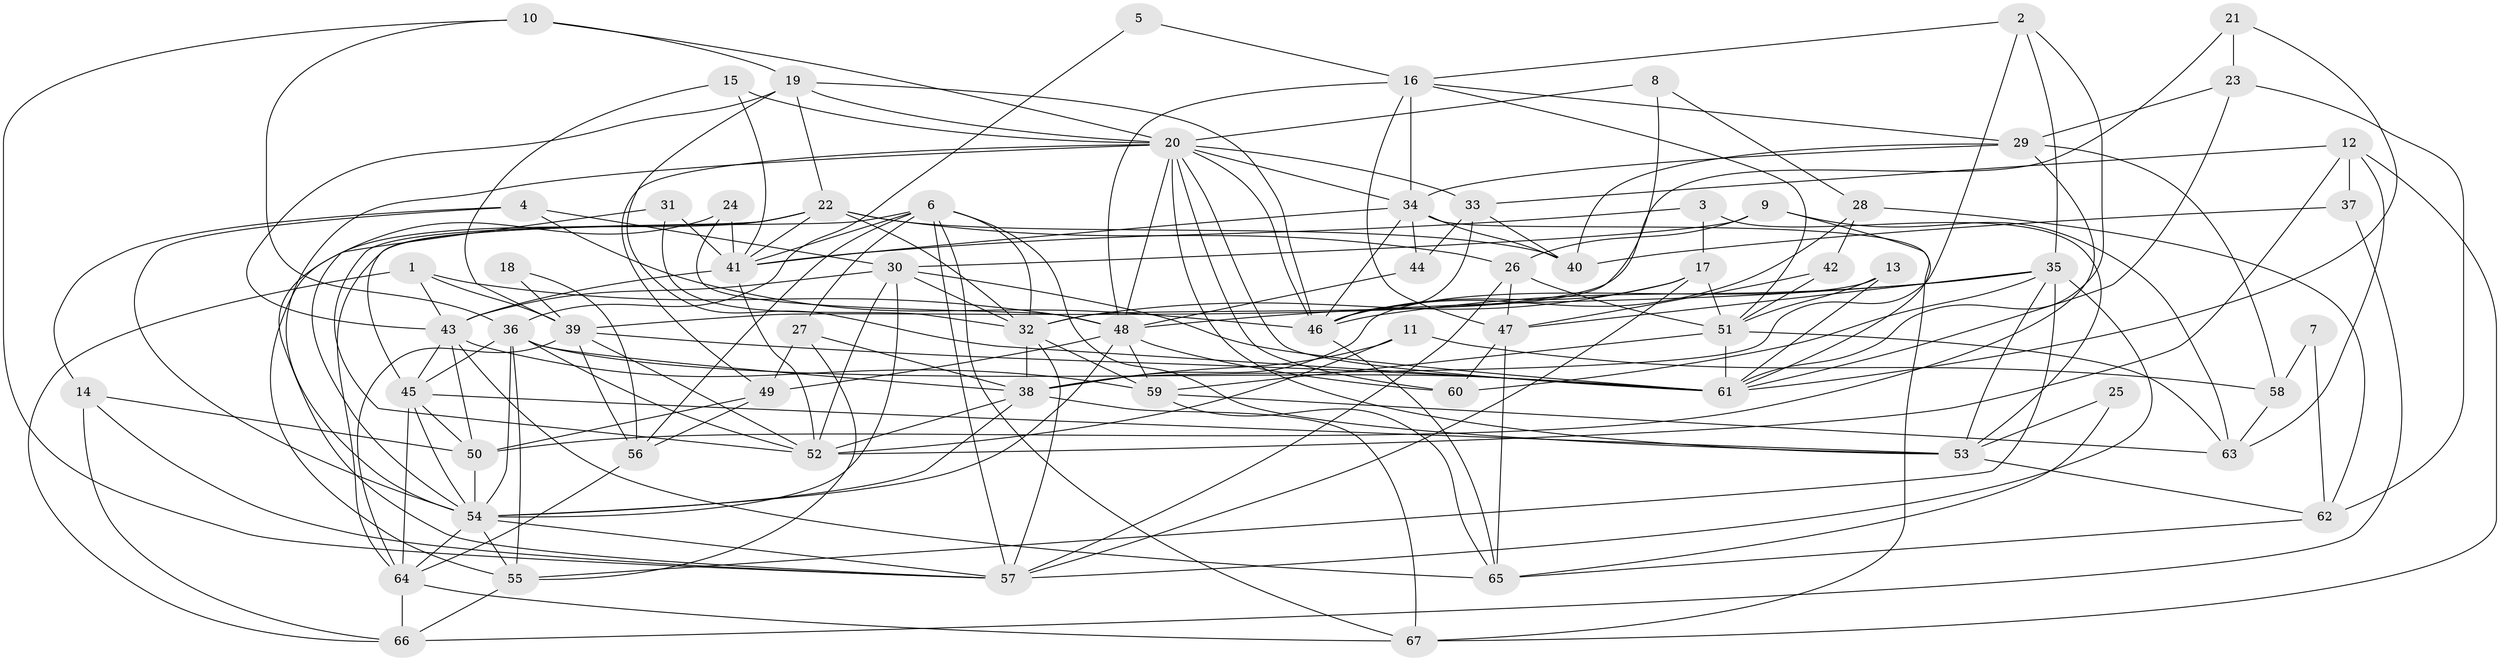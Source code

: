 // original degree distribution, {3: 0.2706766917293233, 4: 0.3082706766917293, 6: 0.09774436090225563, 5: 0.17293233082706766, 2: 0.11278195488721804, 7: 0.022556390977443608, 8: 0.015037593984962405}
// Generated by graph-tools (version 1.1) at 2025/50/03/09/25 03:50:05]
// undirected, 67 vertices, 190 edges
graph export_dot {
graph [start="1"]
  node [color=gray90,style=filled];
  1;
  2;
  3;
  4;
  5;
  6;
  7;
  8;
  9;
  10;
  11;
  12;
  13;
  14;
  15;
  16;
  17;
  18;
  19;
  20;
  21;
  22;
  23;
  24;
  25;
  26;
  27;
  28;
  29;
  30;
  31;
  32;
  33;
  34;
  35;
  36;
  37;
  38;
  39;
  40;
  41;
  42;
  43;
  44;
  45;
  46;
  47;
  48;
  49;
  50;
  51;
  52;
  53;
  54;
  55;
  56;
  57;
  58;
  59;
  60;
  61;
  62;
  63;
  64;
  65;
  66;
  67;
  1 -- 39 [weight=1.0];
  1 -- 43 [weight=1.0];
  1 -- 48 [weight=1.0];
  1 -- 66 [weight=1.0];
  2 -- 16 [weight=1.0];
  2 -- 35 [weight=1.0];
  2 -- 38 [weight=1.0];
  2 -- 61 [weight=1.0];
  3 -- 17 [weight=1.0];
  3 -- 41 [weight=1.0];
  3 -- 53 [weight=1.0];
  4 -- 14 [weight=1.0];
  4 -- 30 [weight=1.0];
  4 -- 46 [weight=1.0];
  4 -- 54 [weight=1.0];
  5 -- 16 [weight=1.0];
  5 -- 36 [weight=1.0];
  6 -- 27 [weight=1.0];
  6 -- 32 [weight=1.0];
  6 -- 41 [weight=1.0];
  6 -- 53 [weight=1.0];
  6 -- 56 [weight=1.0];
  6 -- 57 [weight=1.0];
  6 -- 64 [weight=1.0];
  6 -- 67 [weight=1.0];
  7 -- 58 [weight=1.0];
  7 -- 62 [weight=1.0];
  8 -- 20 [weight=1.0];
  8 -- 28 [weight=1.0];
  8 -- 32 [weight=1.0];
  9 -- 26 [weight=1.0];
  9 -- 30 [weight=1.0];
  9 -- 61 [weight=1.0];
  9 -- 63 [weight=1.0];
  10 -- 19 [weight=1.0];
  10 -- 20 [weight=1.0];
  10 -- 36 [weight=1.0];
  10 -- 57 [weight=1.0];
  11 -- 38 [weight=1.0];
  11 -- 52 [weight=1.0];
  11 -- 58 [weight=1.0];
  12 -- 33 [weight=1.0];
  12 -- 37 [weight=1.0];
  12 -- 52 [weight=1.0];
  12 -- 63 [weight=1.0];
  12 -- 67 [weight=1.0];
  13 -- 38 [weight=1.0];
  13 -- 51 [weight=1.0];
  13 -- 61 [weight=1.0];
  14 -- 50 [weight=1.0];
  14 -- 57 [weight=1.0];
  14 -- 66 [weight=1.0];
  15 -- 20 [weight=1.0];
  15 -- 39 [weight=1.0];
  15 -- 41 [weight=1.0];
  16 -- 29 [weight=1.0];
  16 -- 34 [weight=1.0];
  16 -- 47 [weight=1.0];
  16 -- 48 [weight=1.0];
  16 -- 51 [weight=1.0];
  17 -- 32 [weight=1.0];
  17 -- 46 [weight=1.0];
  17 -- 51 [weight=1.0];
  17 -- 57 [weight=1.0];
  18 -- 39 [weight=1.0];
  18 -- 56 [weight=1.0];
  19 -- 20 [weight=1.0];
  19 -- 22 [weight=1.0];
  19 -- 43 [weight=1.0];
  19 -- 46 [weight=1.0];
  19 -- 61 [weight=1.0];
  20 -- 33 [weight=1.0];
  20 -- 34 [weight=1.0];
  20 -- 46 [weight=1.0];
  20 -- 48 [weight=1.0];
  20 -- 49 [weight=1.0];
  20 -- 53 [weight=1.0];
  20 -- 54 [weight=1.0];
  20 -- 60 [weight=1.0];
  20 -- 61 [weight=1.0];
  21 -- 23 [weight=1.0];
  21 -- 39 [weight=1.0];
  21 -- 61 [weight=1.0];
  22 -- 26 [weight=1.0];
  22 -- 32 [weight=1.0];
  22 -- 40 [weight=1.0];
  22 -- 41 [weight=1.0];
  22 -- 45 [weight=1.0];
  22 -- 52 [weight=2.0];
  22 -- 55 [weight=1.0];
  23 -- 29 [weight=1.0];
  23 -- 61 [weight=1.0];
  23 -- 62 [weight=1.0];
  24 -- 41 [weight=1.0];
  24 -- 48 [weight=1.0];
  24 -- 57 [weight=1.0];
  25 -- 53 [weight=1.0];
  25 -- 65 [weight=1.0];
  26 -- 47 [weight=1.0];
  26 -- 51 [weight=1.0];
  26 -- 57 [weight=1.0];
  27 -- 38 [weight=1.0];
  27 -- 49 [weight=1.0];
  27 -- 55 [weight=1.0];
  28 -- 42 [weight=1.0];
  28 -- 46 [weight=1.0];
  28 -- 62 [weight=1.0];
  29 -- 34 [weight=1.0];
  29 -- 40 [weight=1.0];
  29 -- 50 [weight=1.0];
  29 -- 58 [weight=1.0];
  30 -- 32 [weight=1.0];
  30 -- 43 [weight=1.0];
  30 -- 52 [weight=1.0];
  30 -- 54 [weight=1.0];
  30 -- 61 [weight=1.0];
  31 -- 32 [weight=1.0];
  31 -- 41 [weight=1.0];
  31 -- 54 [weight=1.0];
  32 -- 38 [weight=1.0];
  32 -- 57 [weight=1.0];
  32 -- 59 [weight=1.0];
  33 -- 40 [weight=1.0];
  33 -- 44 [weight=1.0];
  33 -- 46 [weight=1.0];
  34 -- 40 [weight=1.0];
  34 -- 41 [weight=1.0];
  34 -- 44 [weight=1.0];
  34 -- 46 [weight=1.0];
  34 -- 67 [weight=1.0];
  35 -- 46 [weight=1.0];
  35 -- 47 [weight=1.0];
  35 -- 48 [weight=1.0];
  35 -- 53 [weight=1.0];
  35 -- 55 [weight=1.0];
  35 -- 57 [weight=1.0];
  35 -- 60 [weight=1.0];
  36 -- 38 [weight=1.0];
  36 -- 45 [weight=1.0];
  36 -- 52 [weight=1.0];
  36 -- 54 [weight=1.0];
  36 -- 55 [weight=1.0];
  36 -- 61 [weight=1.0];
  37 -- 40 [weight=1.0];
  37 -- 66 [weight=1.0];
  38 -- 52 [weight=1.0];
  38 -- 54 [weight=1.0];
  38 -- 67 [weight=1.0];
  39 -- 52 [weight=1.0];
  39 -- 56 [weight=1.0];
  39 -- 61 [weight=1.0];
  39 -- 64 [weight=1.0];
  41 -- 43 [weight=1.0];
  41 -- 52 [weight=1.0];
  42 -- 47 [weight=1.0];
  42 -- 51 [weight=1.0];
  43 -- 45 [weight=1.0];
  43 -- 50 [weight=1.0];
  43 -- 59 [weight=1.0];
  43 -- 65 [weight=1.0];
  44 -- 48 [weight=1.0];
  45 -- 50 [weight=1.0];
  45 -- 53 [weight=2.0];
  45 -- 54 [weight=1.0];
  45 -- 64 [weight=1.0];
  46 -- 65 [weight=1.0];
  47 -- 60 [weight=1.0];
  47 -- 65 [weight=1.0];
  48 -- 49 [weight=1.0];
  48 -- 54 [weight=1.0];
  48 -- 59 [weight=1.0];
  48 -- 60 [weight=1.0];
  49 -- 50 [weight=1.0];
  49 -- 56 [weight=1.0];
  50 -- 54 [weight=1.0];
  51 -- 59 [weight=1.0];
  51 -- 61 [weight=1.0];
  51 -- 63 [weight=1.0];
  53 -- 62 [weight=1.0];
  54 -- 55 [weight=1.0];
  54 -- 57 [weight=1.0];
  54 -- 64 [weight=1.0];
  55 -- 66 [weight=1.0];
  56 -- 64 [weight=1.0];
  58 -- 63 [weight=1.0];
  59 -- 63 [weight=1.0];
  59 -- 65 [weight=1.0];
  62 -- 65 [weight=1.0];
  64 -- 66 [weight=1.0];
  64 -- 67 [weight=1.0];
}
